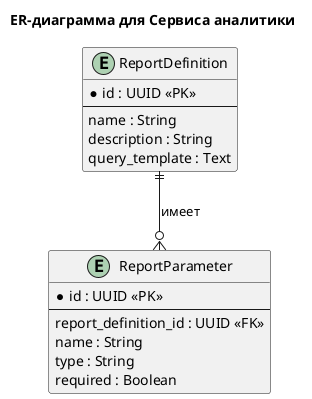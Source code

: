 @startuml

title ER-диаграмма для Сервиса аналитики

entity "ReportDefinition" as RD {
  * id : UUID <<PK>>
  --
  name : String
  description : String
  query_template : Text
}

entity "ReportParameter" as RP {
  * id : UUID <<PK>>
  --
  report_definition_id : UUID <<FK>>
  name : String
  type : String
  required : Boolean
}

' Взаимосвязи
RD ||--o{ RP : имеет

@enduml